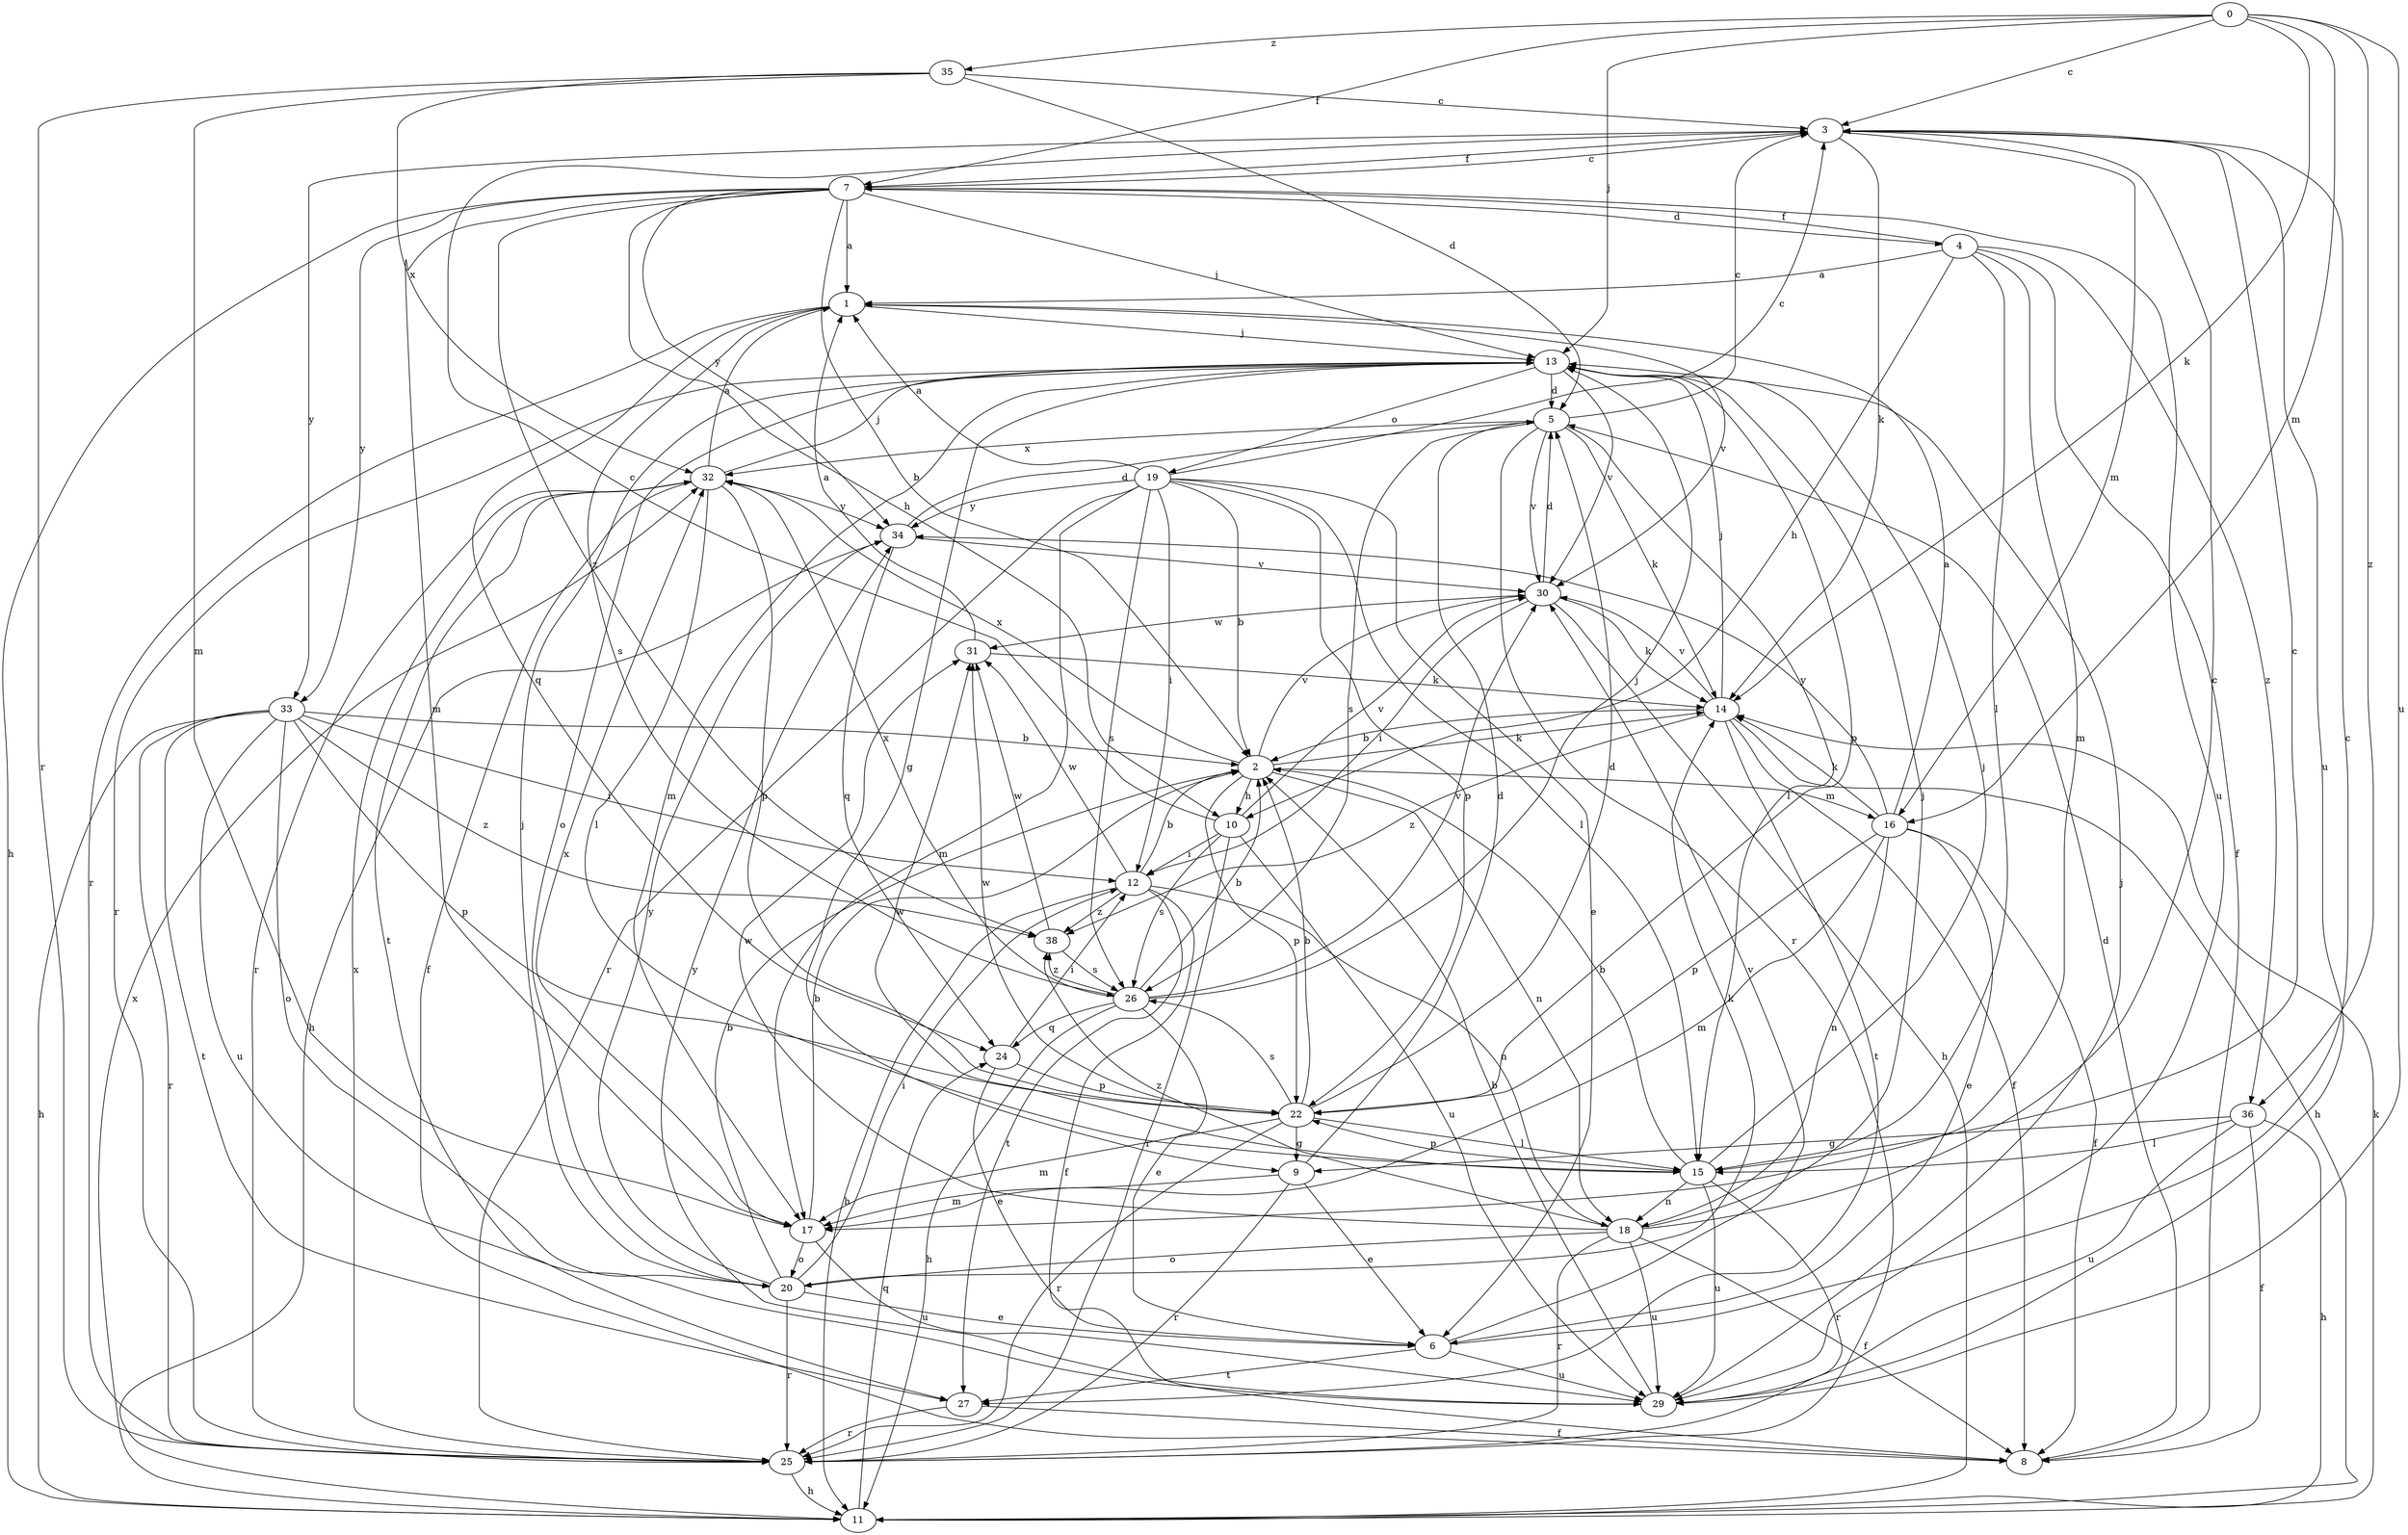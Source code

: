 strict digraph  {
0;
1;
2;
3;
4;
5;
6;
7;
8;
9;
10;
11;
12;
13;
14;
15;
16;
17;
18;
19;
20;
22;
24;
25;
26;
27;
29;
30;
31;
32;
33;
34;
35;
36;
38;
0 -> 3  [label=c];
0 -> 7  [label=f];
0 -> 13  [label=j];
0 -> 14  [label=k];
0 -> 16  [label=m];
0 -> 29  [label=u];
0 -> 35  [label=z];
0 -> 36  [label=z];
1 -> 13  [label=j];
1 -> 24  [label=q];
1 -> 25  [label=r];
1 -> 26  [label=s];
1 -> 30  [label=v];
2 -> 10  [label=h];
2 -> 14  [label=k];
2 -> 16  [label=m];
2 -> 18  [label=n];
2 -> 22  [label=p];
2 -> 30  [label=v];
2 -> 32  [label=x];
3 -> 7  [label=f];
3 -> 14  [label=k];
3 -> 16  [label=m];
3 -> 29  [label=u];
3 -> 33  [label=y];
4 -> 1  [label=a];
4 -> 7  [label=f];
4 -> 8  [label=f];
4 -> 10  [label=h];
4 -> 15  [label=l];
4 -> 17  [label=m];
4 -> 36  [label=z];
5 -> 3  [label=c];
5 -> 14  [label=k];
5 -> 15  [label=l];
5 -> 25  [label=r];
5 -> 26  [label=s];
5 -> 30  [label=v];
5 -> 32  [label=x];
6 -> 3  [label=c];
6 -> 27  [label=t];
6 -> 29  [label=u];
6 -> 30  [label=v];
7 -> 1  [label=a];
7 -> 2  [label=b];
7 -> 3  [label=c];
7 -> 4  [label=d];
7 -> 10  [label=h];
7 -> 11  [label=h];
7 -> 13  [label=j];
7 -> 17  [label=m];
7 -> 29  [label=u];
7 -> 33  [label=y];
7 -> 34  [label=y];
7 -> 38  [label=z];
8 -> 5  [label=d];
9 -> 5  [label=d];
9 -> 6  [label=e];
9 -> 17  [label=m];
9 -> 25  [label=r];
10 -> 3  [label=c];
10 -> 12  [label=i];
10 -> 25  [label=r];
10 -> 26  [label=s];
10 -> 29  [label=u];
10 -> 30  [label=v];
11 -> 14  [label=k];
11 -> 24  [label=q];
11 -> 32  [label=x];
12 -> 2  [label=b];
12 -> 8  [label=f];
12 -> 11  [label=h];
12 -> 18  [label=n];
12 -> 27  [label=t];
12 -> 31  [label=w];
12 -> 38  [label=z];
13 -> 5  [label=d];
13 -> 9  [label=g];
13 -> 17  [label=m];
13 -> 19  [label=o];
13 -> 20  [label=o];
13 -> 22  [label=p];
13 -> 25  [label=r];
13 -> 30  [label=v];
14 -> 2  [label=b];
14 -> 8  [label=f];
14 -> 11  [label=h];
14 -> 13  [label=j];
14 -> 27  [label=t];
14 -> 30  [label=v];
14 -> 38  [label=z];
15 -> 2  [label=b];
15 -> 3  [label=c];
15 -> 13  [label=j];
15 -> 18  [label=n];
15 -> 22  [label=p];
15 -> 25  [label=r];
15 -> 29  [label=u];
15 -> 31  [label=w];
16 -> 1  [label=a];
16 -> 6  [label=e];
16 -> 8  [label=f];
16 -> 14  [label=k];
16 -> 17  [label=m];
16 -> 18  [label=n];
16 -> 22  [label=p];
16 -> 34  [label=y];
17 -> 2  [label=b];
17 -> 20  [label=o];
17 -> 29  [label=u];
17 -> 32  [label=x];
18 -> 3  [label=c];
18 -> 8  [label=f];
18 -> 13  [label=j];
18 -> 20  [label=o];
18 -> 25  [label=r];
18 -> 29  [label=u];
18 -> 31  [label=w];
18 -> 38  [label=z];
19 -> 1  [label=a];
19 -> 2  [label=b];
19 -> 3  [label=c];
19 -> 6  [label=e];
19 -> 12  [label=i];
19 -> 15  [label=l];
19 -> 17  [label=m];
19 -> 22  [label=p];
19 -> 25  [label=r];
19 -> 26  [label=s];
19 -> 34  [label=y];
20 -> 2  [label=b];
20 -> 6  [label=e];
20 -> 12  [label=i];
20 -> 13  [label=j];
20 -> 14  [label=k];
20 -> 25  [label=r];
20 -> 34  [label=y];
22 -> 2  [label=b];
22 -> 5  [label=d];
22 -> 9  [label=g];
22 -> 15  [label=l];
22 -> 17  [label=m];
22 -> 25  [label=r];
22 -> 26  [label=s];
22 -> 31  [label=w];
24 -> 6  [label=e];
24 -> 12  [label=i];
24 -> 22  [label=p];
25 -> 11  [label=h];
25 -> 32  [label=x];
26 -> 2  [label=b];
26 -> 6  [label=e];
26 -> 11  [label=h];
26 -> 13  [label=j];
26 -> 24  [label=q];
26 -> 30  [label=v];
26 -> 32  [label=x];
26 -> 38  [label=z];
27 -> 8  [label=f];
27 -> 25  [label=r];
29 -> 2  [label=b];
29 -> 13  [label=j];
29 -> 34  [label=y];
30 -> 5  [label=d];
30 -> 11  [label=h];
30 -> 12  [label=i];
30 -> 14  [label=k];
30 -> 31  [label=w];
31 -> 1  [label=a];
31 -> 14  [label=k];
32 -> 1  [label=a];
32 -> 8  [label=f];
32 -> 13  [label=j];
32 -> 15  [label=l];
32 -> 22  [label=p];
32 -> 25  [label=r];
32 -> 27  [label=t];
32 -> 34  [label=y];
33 -> 2  [label=b];
33 -> 11  [label=h];
33 -> 12  [label=i];
33 -> 20  [label=o];
33 -> 22  [label=p];
33 -> 25  [label=r];
33 -> 27  [label=t];
33 -> 29  [label=u];
33 -> 38  [label=z];
34 -> 5  [label=d];
34 -> 11  [label=h];
34 -> 24  [label=q];
34 -> 30  [label=v];
35 -> 3  [label=c];
35 -> 5  [label=d];
35 -> 17  [label=m];
35 -> 25  [label=r];
35 -> 32  [label=x];
36 -> 8  [label=f];
36 -> 9  [label=g];
36 -> 11  [label=h];
36 -> 15  [label=l];
36 -> 29  [label=u];
38 -> 26  [label=s];
38 -> 31  [label=w];
}
